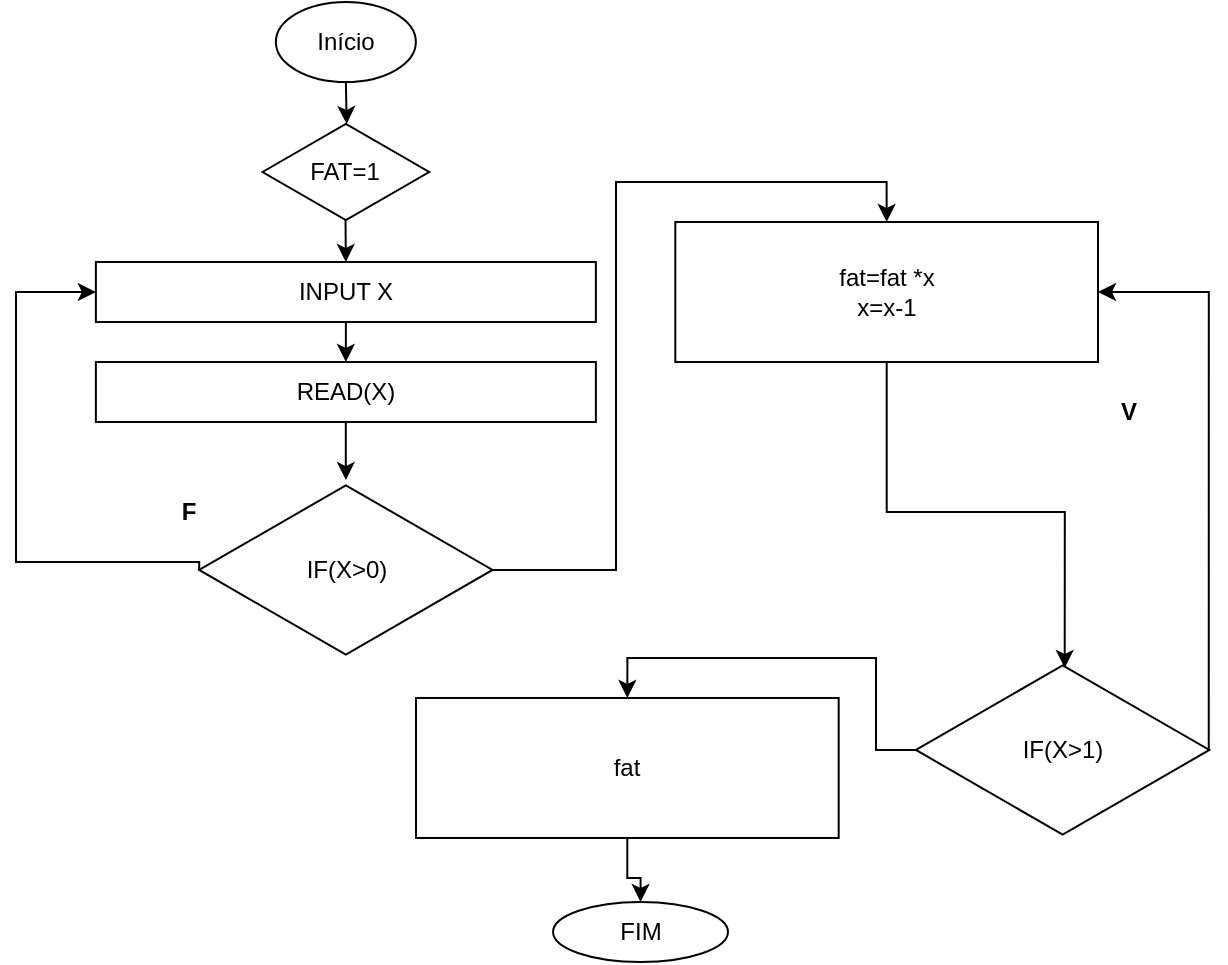 <mxfile version="21.5.1" type="github">
  <diagram id="XMUXtyX5-fALYA9FIsvU" name="Página-1">
    <mxGraphModel dx="1332" dy="444" grid="1" gridSize="10" guides="1" tooltips="1" connect="1" arrows="1" fold="1" page="1" pageScale="1" pageWidth="827" pageHeight="1169" math="0" shadow="0">
      <root>
        <mxCell id="0" />
        <mxCell id="1" parent="0" />
        <mxCell id="8DO1Rx4T9jfybCHXWFRA-1" value="Início" style="ellipse;whiteSpace=wrap;html=1;" parent="1" vertex="1">
          <mxGeometry x="799.93" y="20" width="70" height="40" as="geometry" />
        </mxCell>
        <mxCell id="8DO1Rx4T9jfybCHXWFRA-3" value="FAT=1" style="html=1;whiteSpace=wrap;aspect=fixed;shape=isoRectangle;" parent="1" vertex="1">
          <mxGeometry x="793.26" y="80" width="83.34" height="50" as="geometry" />
        </mxCell>
        <mxCell id="8DO1Rx4T9jfybCHXWFRA-4" value="INPUT X" style="rounded=0;whiteSpace=wrap;html=1;" parent="1" vertex="1">
          <mxGeometry x="709.93" y="150" width="250" height="30" as="geometry" />
        </mxCell>
        <mxCell id="8DO1Rx4T9jfybCHXWFRA-5" value="" style="endArrow=classic;html=1;rounded=0;exitX=0.5;exitY=1;exitDx=0;exitDy=0;entryX=0.505;entryY=0.02;entryDx=0;entryDy=0;entryPerimeter=0;" parent="1" source="8DO1Rx4T9jfybCHXWFRA-1" target="8DO1Rx4T9jfybCHXWFRA-3" edge="1">
          <mxGeometry width="50" height="50" relative="1" as="geometry">
            <mxPoint x="829.93" y="160" as="sourcePoint" />
            <mxPoint x="879.93" y="110" as="targetPoint" />
          </mxGeometry>
        </mxCell>
        <mxCell id="8DO1Rx4T9jfybCHXWFRA-6" value="" style="endArrow=classic;html=1;rounded=0;exitX=0.498;exitY=0.969;exitDx=0;exitDy=0;entryX=0.5;entryY=0;entryDx=0;entryDy=0;exitPerimeter=0;" parent="1" source="8DO1Rx4T9jfybCHXWFRA-3" target="8DO1Rx4T9jfybCHXWFRA-4" edge="1">
          <mxGeometry width="50" height="50" relative="1" as="geometry">
            <mxPoint x="834.93" y="60" as="sourcePoint" />
            <mxPoint x="835.347" y="81" as="targetPoint" />
          </mxGeometry>
        </mxCell>
        <mxCell id="pMfjRO8CdZ-wyCT3olOF-5" style="edgeStyle=orthogonalEdgeStyle;rounded=0;orthogonalLoop=1;jettySize=auto;html=1;entryX=0.5;entryY=0;entryDx=0;entryDy=0;" edge="1" parent="1" source="8DO1Rx4T9jfybCHXWFRA-7" target="pMfjRO8CdZ-wyCT3olOF-4">
          <mxGeometry relative="1" as="geometry">
            <Array as="points">
              <mxPoint x="970" y="304" />
              <mxPoint x="970" y="110" />
              <mxPoint x="1105" y="110" />
            </Array>
          </mxGeometry>
        </mxCell>
        <mxCell id="8DO1Rx4T9jfybCHXWFRA-7" value="IF(X&amp;gt;0)" style="html=1;whiteSpace=wrap;aspect=fixed;shape=isoRectangle;" parent="1" vertex="1">
          <mxGeometry x="761.6" y="260" width="146.67" height="87.99" as="geometry" />
        </mxCell>
        <mxCell id="8DO1Rx4T9jfybCHXWFRA-13" value="&lt;b&gt;F&lt;/b&gt;" style="text;html=1;align=center;verticalAlign=middle;resizable=0;points=[];autosize=1;strokeColor=none;fillColor=none;" parent="1" vertex="1">
          <mxGeometry x="749.93" y="190" width="30" height="30" as="geometry" />
        </mxCell>
        <mxCell id="8DO1Rx4T9jfybCHXWFRA-14" value="" style="endArrow=classic;html=1;rounded=0;exitX=0.5;exitY=1;exitDx=0;exitDy=0;entryX=0.5;entryY=0;entryDx=0;entryDy=0;" parent="1" source="8DO1Rx4T9jfybCHXWFRA-4" target="pMfjRO8CdZ-wyCT3olOF-1" edge="1">
          <mxGeometry width="50" height="50" relative="1" as="geometry">
            <mxPoint x="844.763" y="138.45" as="sourcePoint" />
            <mxPoint x="844.93" y="160" as="targetPoint" />
          </mxGeometry>
        </mxCell>
        <mxCell id="8DO1Rx4T9jfybCHXWFRA-15" value="&lt;b&gt;V&lt;/b&gt;" style="text;html=1;align=center;verticalAlign=middle;resizable=0;points=[];autosize=1;strokeColor=none;fillColor=none;" parent="1" vertex="1">
          <mxGeometry x="889.93" y="190" width="30" height="30" as="geometry" />
        </mxCell>
        <mxCell id="8DO1Rx4T9jfybCHXWFRA-49" value="" style="edgeStyle=segmentEdgeStyle;endArrow=classic;html=1;rounded=0;fontSize=11;exitX=0;exitY=0.499;exitDx=0;exitDy=0;exitPerimeter=0;entryX=0;entryY=0.5;entryDx=0;entryDy=0;" parent="1" source="8DO1Rx4T9jfybCHXWFRA-7" target="8DO1Rx4T9jfybCHXWFRA-4" edge="1">
          <mxGeometry width="50" height="50" relative="1" as="geometry">
            <mxPoint x="719.93" y="360" as="sourcePoint" />
            <mxPoint x="482.84" y="427.99" as="targetPoint" />
            <Array as="points">
              <mxPoint x="762" y="300" />
              <mxPoint x="670" y="300" />
              <mxPoint x="670" y="165" />
            </Array>
          </mxGeometry>
        </mxCell>
        <mxCell id="8DO1Rx4T9jfybCHXWFRA-67" value="FIM" style="ellipse;whiteSpace=wrap;html=1;" parent="1" vertex="1">
          <mxGeometry x="938.53" y="470" width="87.47" height="30" as="geometry" />
        </mxCell>
        <mxCell id="pMfjRO8CdZ-wyCT3olOF-2" style="edgeStyle=orthogonalEdgeStyle;rounded=0;orthogonalLoop=1;jettySize=auto;html=1;entryX=0.5;entryY=-0.011;entryDx=0;entryDy=0;entryPerimeter=0;" edge="1" parent="1" source="pMfjRO8CdZ-wyCT3olOF-1" target="8DO1Rx4T9jfybCHXWFRA-7">
          <mxGeometry relative="1" as="geometry" />
        </mxCell>
        <mxCell id="pMfjRO8CdZ-wyCT3olOF-1" value="READ(X)" style="rounded=0;whiteSpace=wrap;html=1;" vertex="1" parent="1">
          <mxGeometry x="709.93" y="200" width="250" height="30" as="geometry" />
        </mxCell>
        <mxCell id="pMfjRO8CdZ-wyCT3olOF-3" value="&lt;b&gt;F&lt;/b&gt;" style="text;html=1;align=center;verticalAlign=middle;resizable=0;points=[];autosize=1;strokeColor=none;fillColor=none;" vertex="1" parent="1">
          <mxGeometry x="740.77" y="260" width="30" height="30" as="geometry" />
        </mxCell>
        <mxCell id="pMfjRO8CdZ-wyCT3olOF-6" style="edgeStyle=orthogonalEdgeStyle;rounded=0;orthogonalLoop=1;jettySize=auto;html=1;entryX=1;entryY=0.5;entryDx=0;entryDy=0;exitX=0.998;exitY=0.5;exitDx=0;exitDy=0;exitPerimeter=0;" edge="1" parent="1" source="pMfjRO8CdZ-wyCT3olOF-8" target="pMfjRO8CdZ-wyCT3olOF-4">
          <mxGeometry relative="1" as="geometry">
            <Array as="points">
              <mxPoint x="1266" y="165" />
            </Array>
          </mxGeometry>
        </mxCell>
        <mxCell id="pMfjRO8CdZ-wyCT3olOF-9" style="edgeStyle=orthogonalEdgeStyle;rounded=0;orthogonalLoop=1;jettySize=auto;html=1;entryX=0.507;entryY=0.034;entryDx=0;entryDy=0;entryPerimeter=0;" edge="1" parent="1" source="pMfjRO8CdZ-wyCT3olOF-4" target="pMfjRO8CdZ-wyCT3olOF-8">
          <mxGeometry relative="1" as="geometry" />
        </mxCell>
        <mxCell id="pMfjRO8CdZ-wyCT3olOF-4" value="fat=fat *x&lt;br&gt;x=x-1" style="rounded=0;whiteSpace=wrap;html=1;" vertex="1" parent="1">
          <mxGeometry x="999.66" y="130" width="211.34" height="70" as="geometry" />
        </mxCell>
        <mxCell id="pMfjRO8CdZ-wyCT3olOF-7" value="&lt;b&gt;V&lt;/b&gt;" style="text;html=1;align=center;verticalAlign=middle;resizable=0;points=[];autosize=1;strokeColor=none;fillColor=none;" vertex="1" parent="1">
          <mxGeometry x="1211" y="210" width="30" height="30" as="geometry" />
        </mxCell>
        <mxCell id="pMfjRO8CdZ-wyCT3olOF-10" style="edgeStyle=orthogonalEdgeStyle;rounded=0;orthogonalLoop=1;jettySize=auto;html=1;entryX=0.5;entryY=0;entryDx=0;entryDy=0;" edge="1" parent="1" source="pMfjRO8CdZ-wyCT3olOF-8" target="pMfjRO8CdZ-wyCT3olOF-11">
          <mxGeometry relative="1" as="geometry">
            <mxPoint x="834.935" y="580" as="targetPoint" />
          </mxGeometry>
        </mxCell>
        <mxCell id="pMfjRO8CdZ-wyCT3olOF-8" value="IF(X&amp;gt;1)" style="html=1;whiteSpace=wrap;aspect=fixed;shape=isoRectangle;" vertex="1" parent="1">
          <mxGeometry x="1120" y="350" width="146.67" height="87.99" as="geometry" />
        </mxCell>
        <mxCell id="pMfjRO8CdZ-wyCT3olOF-12" style="edgeStyle=orthogonalEdgeStyle;rounded=0;orthogonalLoop=1;jettySize=auto;html=1;entryX=0.5;entryY=0;entryDx=0;entryDy=0;" edge="1" parent="1" source="pMfjRO8CdZ-wyCT3olOF-11" target="8DO1Rx4T9jfybCHXWFRA-67">
          <mxGeometry relative="1" as="geometry" />
        </mxCell>
        <mxCell id="pMfjRO8CdZ-wyCT3olOF-11" value="fat" style="rounded=0;whiteSpace=wrap;html=1;" vertex="1" parent="1">
          <mxGeometry x="870" y="367.99" width="211.34" height="70" as="geometry" />
        </mxCell>
      </root>
    </mxGraphModel>
  </diagram>
</mxfile>
